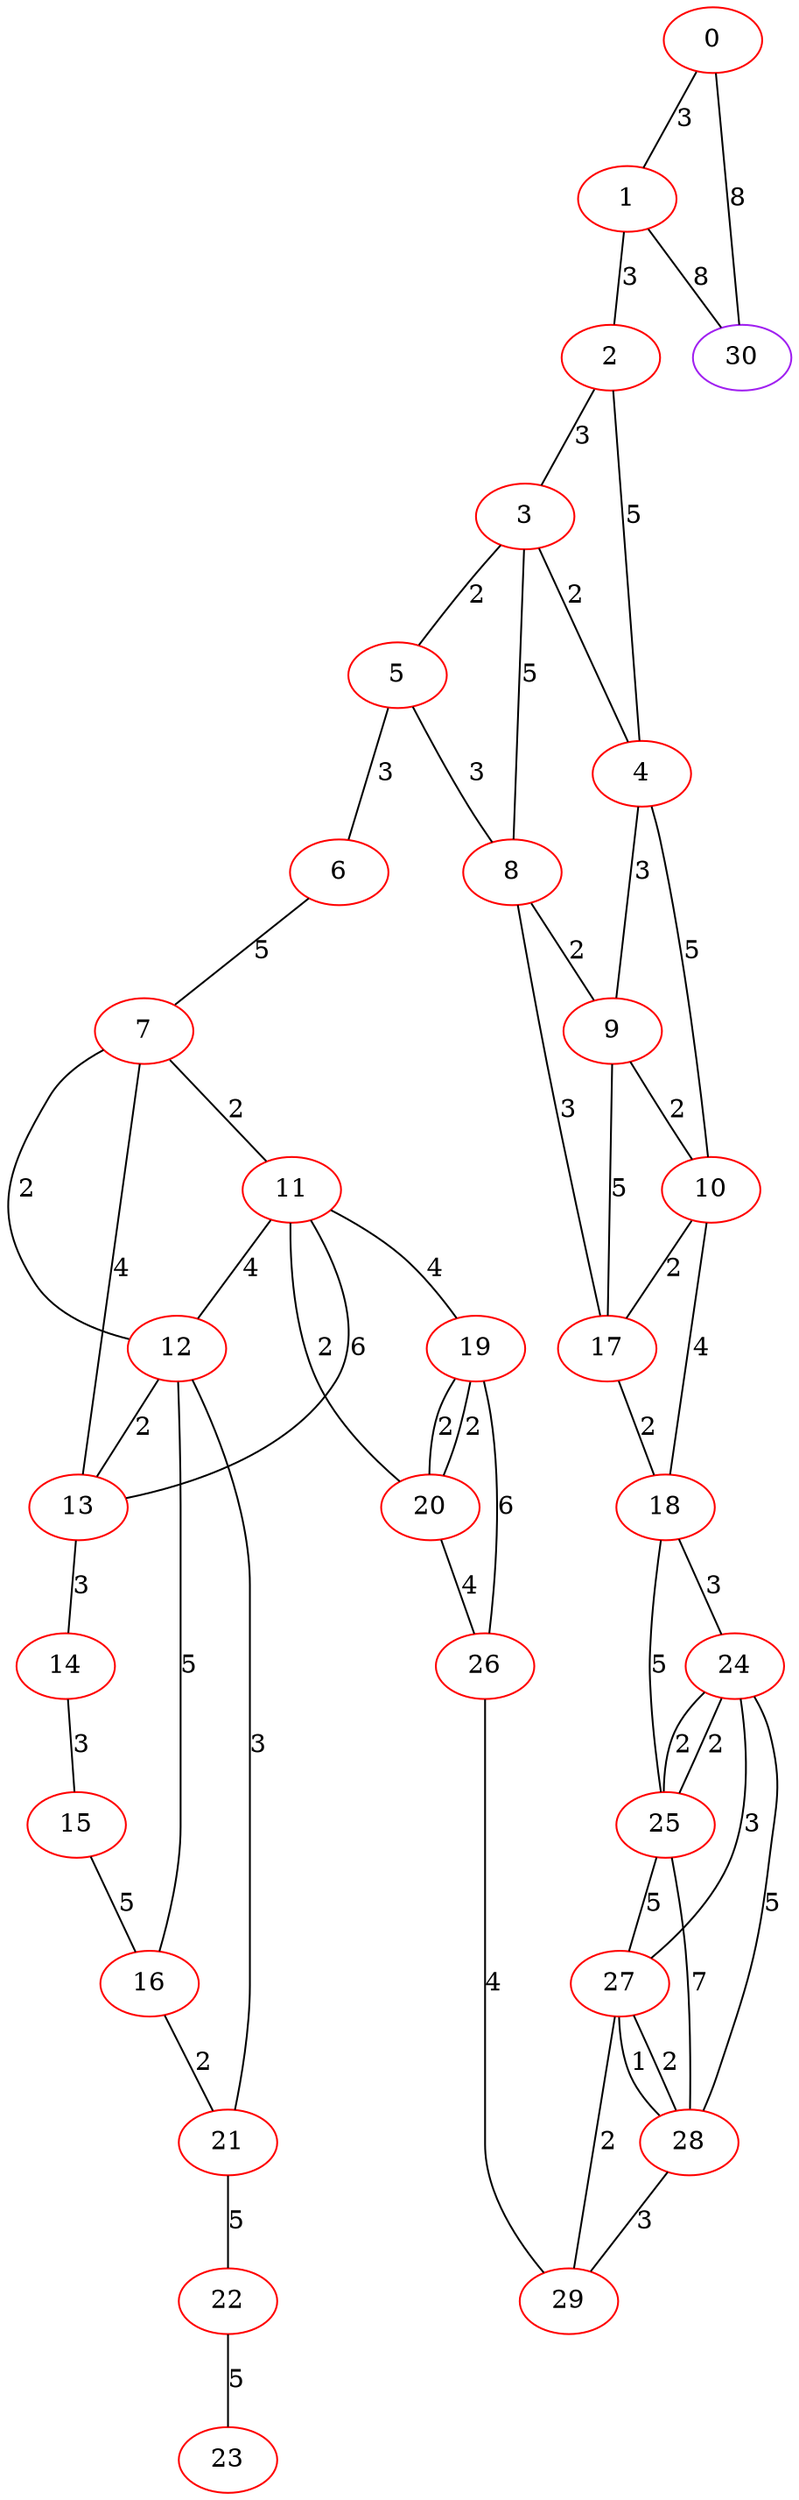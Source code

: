 graph "" {
0 [color=red, weight=1];
1 [color=red, weight=1];
2 [color=red, weight=1];
3 [color=red, weight=1];
4 [color=red, weight=1];
5 [color=red, weight=1];
6 [color=red, weight=1];
7 [color=red, weight=1];
8 [color=red, weight=1];
9 [color=red, weight=1];
10 [color=red, weight=1];
11 [color=red, weight=1];
12 [color=red, weight=1];
13 [color=red, weight=1];
14 [color=red, weight=1];
15 [color=red, weight=1];
16 [color=red, weight=1];
17 [color=red, weight=1];
18 [color=red, weight=1];
19 [color=red, weight=1];
20 [color=red, weight=1];
21 [color=red, weight=1];
22 [color=red, weight=1];
23 [color=red, weight=1];
24 [color=red, weight=1];
25 [color=red, weight=1];
26 [color=red, weight=1];
27 [color=red, weight=1];
28 [color=red, weight=1];
29 [color=red, weight=1];
30 [color=purple, weight=4];
0 -- 1  [key=0, label=3];
0 -- 30  [key=0, label=8];
1 -- 2  [key=0, label=3];
1 -- 30  [key=0, label=8];
2 -- 3  [key=0, label=3];
2 -- 4  [key=0, label=5];
3 -- 8  [key=0, label=5];
3 -- 4  [key=0, label=2];
3 -- 5  [key=0, label=2];
4 -- 9  [key=0, label=3];
4 -- 10  [key=0, label=5];
5 -- 8  [key=0, label=3];
5 -- 6  [key=0, label=3];
6 -- 7  [key=0, label=5];
7 -- 11  [key=0, label=2];
7 -- 12  [key=0, label=2];
7 -- 13  [key=0, label=4];
8 -- 9  [key=0, label=2];
8 -- 17  [key=0, label=3];
9 -- 17  [key=0, label=5];
9 -- 10  [key=0, label=2];
10 -- 18  [key=0, label=4];
10 -- 17  [key=0, label=2];
11 -- 20  [key=0, label=2];
11 -- 19  [key=0, label=4];
11 -- 12  [key=0, label=4];
11 -- 13  [key=0, label=6];
12 -- 16  [key=0, label=5];
12 -- 13  [key=0, label=2];
12 -- 21  [key=0, label=3];
13 -- 14  [key=0, label=3];
14 -- 15  [key=0, label=3];
15 -- 16  [key=0, label=5];
16 -- 21  [key=0, label=2];
17 -- 18  [key=0, label=2];
18 -- 24  [key=0, label=3];
18 -- 25  [key=0, label=5];
19 -- 26  [key=0, label=6];
19 -- 20  [key=0, label=2];
19 -- 20  [key=1, label=2];
20 -- 26  [key=0, label=4];
21 -- 22  [key=0, label=5];
22 -- 23  [key=0, label=5];
24 -- 25  [key=0, label=2];
24 -- 25  [key=1, label=2];
24 -- 27  [key=0, label=3];
24 -- 28  [key=0, label=5];
25 -- 27  [key=0, label=5];
25 -- 28  [key=0, label=7];
26 -- 29  [key=0, label=4];
27 -- 28  [key=0, label=1];
27 -- 28  [key=1, label=2];
27 -- 29  [key=0, label=2];
28 -- 29  [key=0, label=3];
}
